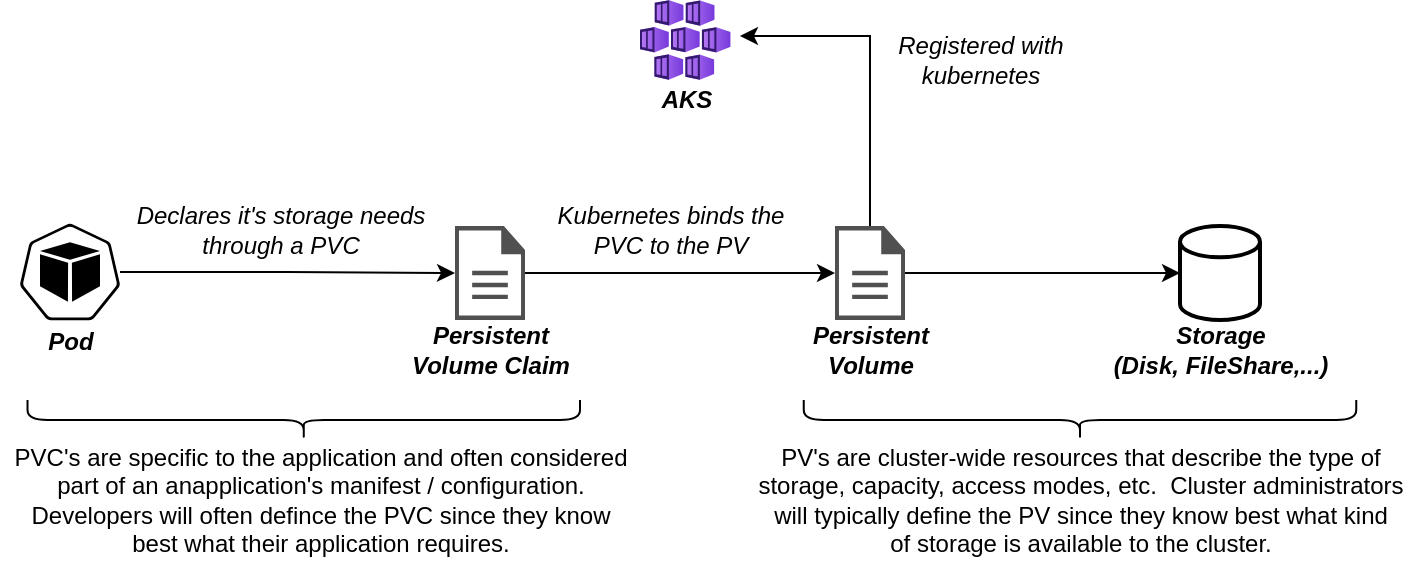 <mxfile version="14.4.3" type="device"><diagram id="wiOcI4qOERv2u8KstO_J" name="Page-1"><mxGraphModel dx="1355" dy="825" grid="1" gridSize="10" guides="1" tooltips="1" connect="1" arrows="1" fold="1" page="1" pageScale="1" pageWidth="850" pageHeight="1100" math="0" shadow="0"><root><mxCell id="0"/><mxCell id="1" parent="0"/><mxCell id="xKlG0bH-KoZY9K3JPqGi-7" value="" style="group" vertex="1" connectable="0" parent="1"><mxGeometry x="490" y="413" width="70" height="77" as="geometry"/></mxCell><mxCell id="xKlG0bH-KoZY9K3JPqGi-3" value="" style="pointerEvents=1;shadow=0;dashed=0;html=1;strokeColor=none;fillColor=#505050;labelPosition=center;verticalLabelPosition=bottom;verticalAlign=top;outlineConnect=0;align=center;shape=mxgraph.office.concepts.document;" vertex="1" parent="xKlG0bH-KoZY9K3JPqGi-7"><mxGeometry x="17.5" width="35" height="47" as="geometry"/></mxCell><mxCell id="xKlG0bH-KoZY9K3JPqGi-5" value="&lt;b&gt;&lt;i&gt;Persistent&lt;br&gt;Volume&lt;/i&gt;&lt;/b&gt;" style="text;html=1;align=center;verticalAlign=middle;resizable=0;points=[];autosize=1;" vertex="1" parent="xKlG0bH-KoZY9K3JPqGi-7"><mxGeometry y="47" width="70" height="30" as="geometry"/></mxCell><mxCell id="xKlG0bH-KoZY9K3JPqGi-8" value="" style="group" vertex="1" connectable="0" parent="1"><mxGeometry x="640" y="413" width="120" height="77" as="geometry"/></mxCell><mxCell id="xKlG0bH-KoZY9K3JPqGi-4" value="" style="strokeWidth=2;html=1;shape=mxgraph.flowchart.database;whiteSpace=wrap;" vertex="1" parent="xKlG0bH-KoZY9K3JPqGi-8"><mxGeometry x="40" width="40" height="47" as="geometry"/></mxCell><mxCell id="xKlG0bH-KoZY9K3JPqGi-6" value="&lt;b&gt;&lt;i&gt;Storage&lt;br&gt;(Disk, FileShare,...)&lt;br&gt;&lt;/i&gt;&lt;/b&gt;" style="text;html=1;align=center;verticalAlign=middle;resizable=0;points=[];autosize=1;" vertex="1" parent="xKlG0bH-KoZY9K3JPqGi-8"><mxGeometry y="47" width="120" height="30" as="geometry"/></mxCell><mxCell id="xKlG0bH-KoZY9K3JPqGi-9" style="edgeStyle=orthogonalEdgeStyle;rounded=0;orthogonalLoop=1;jettySize=auto;html=1;entryX=0;entryY=0.5;entryDx=0;entryDy=0;entryPerimeter=0;" edge="1" parent="1" source="xKlG0bH-KoZY9K3JPqGi-3" target="xKlG0bH-KoZY9K3JPqGi-4"><mxGeometry relative="1" as="geometry"/></mxCell><mxCell id="xKlG0bH-KoZY9K3JPqGi-10" value="" style="group" vertex="1" connectable="0" parent="1"><mxGeometry x="300" y="413" width="80" height="77" as="geometry"/></mxCell><mxCell id="xKlG0bH-KoZY9K3JPqGi-11" value="" style="pointerEvents=1;shadow=0;dashed=0;html=1;strokeColor=none;fillColor=#505050;labelPosition=center;verticalLabelPosition=bottom;verticalAlign=top;outlineConnect=0;align=center;shape=mxgraph.office.concepts.document;" vertex="1" parent="xKlG0bH-KoZY9K3JPqGi-10"><mxGeometry x="17.5" width="35" height="47" as="geometry"/></mxCell><mxCell id="xKlG0bH-KoZY9K3JPqGi-12" value="&lt;b&gt;&lt;i&gt;Persistent&lt;br&gt;Volume Claim&lt;/i&gt;&lt;/b&gt;" style="text;html=1;align=center;verticalAlign=middle;resizable=0;points=[];autosize=1;" vertex="1" parent="xKlG0bH-KoZY9K3JPqGi-10"><mxGeometry x="-10" y="47" width="90" height="30" as="geometry"/></mxCell><mxCell id="xKlG0bH-KoZY9K3JPqGi-13" style="edgeStyle=orthogonalEdgeStyle;rounded=0;orthogonalLoop=1;jettySize=auto;html=1;" edge="1" parent="1" source="xKlG0bH-KoZY9K3JPqGi-11" target="xKlG0bH-KoZY9K3JPqGi-3"><mxGeometry relative="1" as="geometry"/></mxCell><mxCell id="xKlG0bH-KoZY9K3JPqGi-17" value="" style="group" vertex="1" connectable="0" parent="1"><mxGeometry x="410" y="300" width="45.33" height="60" as="geometry"/></mxCell><mxCell id="xKlG0bH-KoZY9K3JPqGi-15" value="" style="aspect=fixed;html=1;points=[];align=center;image;fontSize=12;image=img/lib/azure2/containers/Kubernetes_Services.svg;" vertex="1" parent="xKlG0bH-KoZY9K3JPqGi-17"><mxGeometry width="45.33" height="40" as="geometry"/></mxCell><mxCell id="xKlG0bH-KoZY9K3JPqGi-16" value="&lt;b&gt;&lt;i&gt;AKS&lt;/i&gt;&lt;/b&gt;" style="text;html=1;align=center;verticalAlign=middle;resizable=0;points=[];autosize=1;" vertex="1" parent="xKlG0bH-KoZY9K3JPqGi-17"><mxGeometry x="2.66" y="40" width="40" height="20" as="geometry"/></mxCell><mxCell id="xKlG0bH-KoZY9K3JPqGi-19" style="edgeStyle=orthogonalEdgeStyle;rounded=0;orthogonalLoop=1;jettySize=auto;html=1;entryX=1.103;entryY=0.45;entryDx=0;entryDy=0;entryPerimeter=0;" edge="1" parent="1" source="xKlG0bH-KoZY9K3JPqGi-3" target="xKlG0bH-KoZY9K3JPqGi-15"><mxGeometry relative="1" as="geometry"><Array as="points"><mxPoint x="525" y="318"/></Array></mxGeometry></mxCell><mxCell id="xKlG0bH-KoZY9K3JPqGi-20" value="&lt;i&gt;Registered with &lt;br&gt;kubernetes&lt;/i&gt;" style="text;html=1;align=center;verticalAlign=middle;resizable=0;points=[];autosize=1;" vertex="1" parent="1"><mxGeometry x="530" y="315" width="100" height="30" as="geometry"/></mxCell><mxCell id="xKlG0bH-KoZY9K3JPqGi-23" value="" style="group" vertex="1" connectable="0" parent="1"><mxGeometry x="100" y="411" width="50" height="69" as="geometry"/></mxCell><mxCell id="xKlG0bH-KoZY9K3JPqGi-21" value="" style="html=1;dashed=0;whitespace=wrap;points=[[0.005,0.63,0],[0.1,0.2,0],[0.9,0.2,0],[0.5,0,0],[0.995,0.63,0],[0.72,0.99,0],[0.5,1,0],[0.28,0.99,0]];shape=mxgraph.kubernetes.icon;prIcon=pod" vertex="1" parent="xKlG0bH-KoZY9K3JPqGi-23"><mxGeometry width="50" height="50" as="geometry"/></mxCell><mxCell id="xKlG0bH-KoZY9K3JPqGi-22" value="&lt;b&gt;&lt;i&gt;Pod&lt;/i&gt;&lt;/b&gt;" style="text;html=1;align=center;verticalAlign=middle;resizable=0;points=[];autosize=1;" vertex="1" parent="xKlG0bH-KoZY9K3JPqGi-23"><mxGeometry x="5" y="50" width="40" height="20" as="geometry"/></mxCell><mxCell id="xKlG0bH-KoZY9K3JPqGi-25" style="edgeStyle=orthogonalEdgeStyle;rounded=0;orthogonalLoop=1;jettySize=auto;html=1;" edge="1" parent="1" source="xKlG0bH-KoZY9K3JPqGi-21" target="xKlG0bH-KoZY9K3JPqGi-11"><mxGeometry relative="1" as="geometry"/></mxCell><mxCell id="xKlG0bH-KoZY9K3JPqGi-26" value="&lt;i&gt;Declares it's storage needs &lt;br&gt;through a PVC&lt;/i&gt;" style="text;html=1;align=center;verticalAlign=middle;resizable=0;points=[];autosize=1;" vertex="1" parent="1"><mxGeometry x="150" y="400" width="160" height="30" as="geometry"/></mxCell><mxCell id="xKlG0bH-KoZY9K3JPqGi-27" value="&lt;i&gt;Kubernetes binds the &lt;br&gt;PVC to the PV&lt;br&gt;&lt;/i&gt;" style="text;html=1;align=center;verticalAlign=middle;resizable=0;points=[];autosize=1;" vertex="1" parent="1"><mxGeometry x="360.0" y="400" width="130" height="30" as="geometry"/></mxCell><mxCell id="xKlG0bH-KoZY9K3JPqGi-29" value="" style="shape=curlyBracket;whiteSpace=wrap;html=1;rounded=1;rotation=-90;" vertex="1" parent="1"><mxGeometry x="231.88" y="371.88" width="20" height="276.25" as="geometry"/></mxCell><mxCell id="xKlG0bH-KoZY9K3JPqGi-30" value="PVC's are specific to the application and often considered &lt;br&gt;part of an anapplication's manifest / configuration.&lt;br&gt;Developers will often defince the PVC since they know&lt;br&gt;best what their application requires." style="text;html=1;align=center;verticalAlign=middle;resizable=0;points=[];autosize=1;" vertex="1" parent="1"><mxGeometry x="90" y="520" width="320" height="60" as="geometry"/></mxCell><mxCell id="xKlG0bH-KoZY9K3JPqGi-31" value="" style="shape=curlyBracket;whiteSpace=wrap;html=1;rounded=1;rotation=-90;" vertex="1" parent="1"><mxGeometry x="620" y="371.88" width="20" height="276.25" as="geometry"/></mxCell><mxCell id="xKlG0bH-KoZY9K3JPqGi-32" value="PV's are cluster-wide resources that describe the type of&lt;br&gt;storage, capacity, access modes, etc.&amp;nbsp; Cluster administrators&lt;br&gt;will typically define the PV since they know best what kind&lt;br&gt;of storage is available to the cluster." style="text;html=1;align=center;verticalAlign=middle;resizable=0;points=[];autosize=1;" vertex="1" parent="1"><mxGeometry x="460" y="520" width="340" height="60" as="geometry"/></mxCell></root></mxGraphModel></diagram></mxfile>